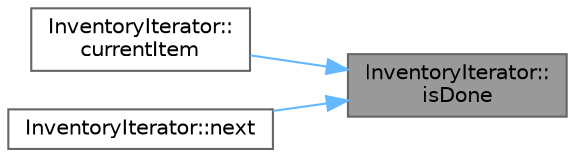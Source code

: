 digraph "InventoryIterator::isDone"
{
 // INTERACTIVE_SVG=YES
 // LATEX_PDF_SIZE
  bgcolor="transparent";
  edge [fontname=Helvetica,fontsize=10,labelfontname=Helvetica,labelfontsize=10];
  node [fontname=Helvetica,fontsize=10,shape=box,height=0.2,width=0.4];
  rankdir="RL";
  Node1 [id="Node000001",label="InventoryIterator::\lisDone",height=0.2,width=0.4,color="gray40", fillcolor="grey60", style="filled", fontcolor="black",tooltip="Checks if iteration is complete."];
  Node1 -> Node2 [id="edge1_Node000001_Node000002",dir="back",color="steelblue1",style="solid",tooltip=" "];
  Node2 [id="Node000002",label="InventoryIterator::\lcurrentItem",height=0.2,width=0.4,color="grey40", fillcolor="white", style="filled",URL="$class_inventory_iterator.html#aed1b7e540b9913c3d206efa670cb5d41",tooltip="Gets the plant at the current position."];
  Node1 -> Node3 [id="edge2_Node000001_Node000003",dir="back",color="steelblue1",style="solid",tooltip=" "];
  Node3 [id="Node000003",label="InventoryIterator::next",height=0.2,width=0.4,color="grey40", fillcolor="white", style="filled",URL="$class_inventory_iterator.html#acc01b20b3d3aac5e62371046437104b5",tooltip="Advances iterator to the next plant."];
}
